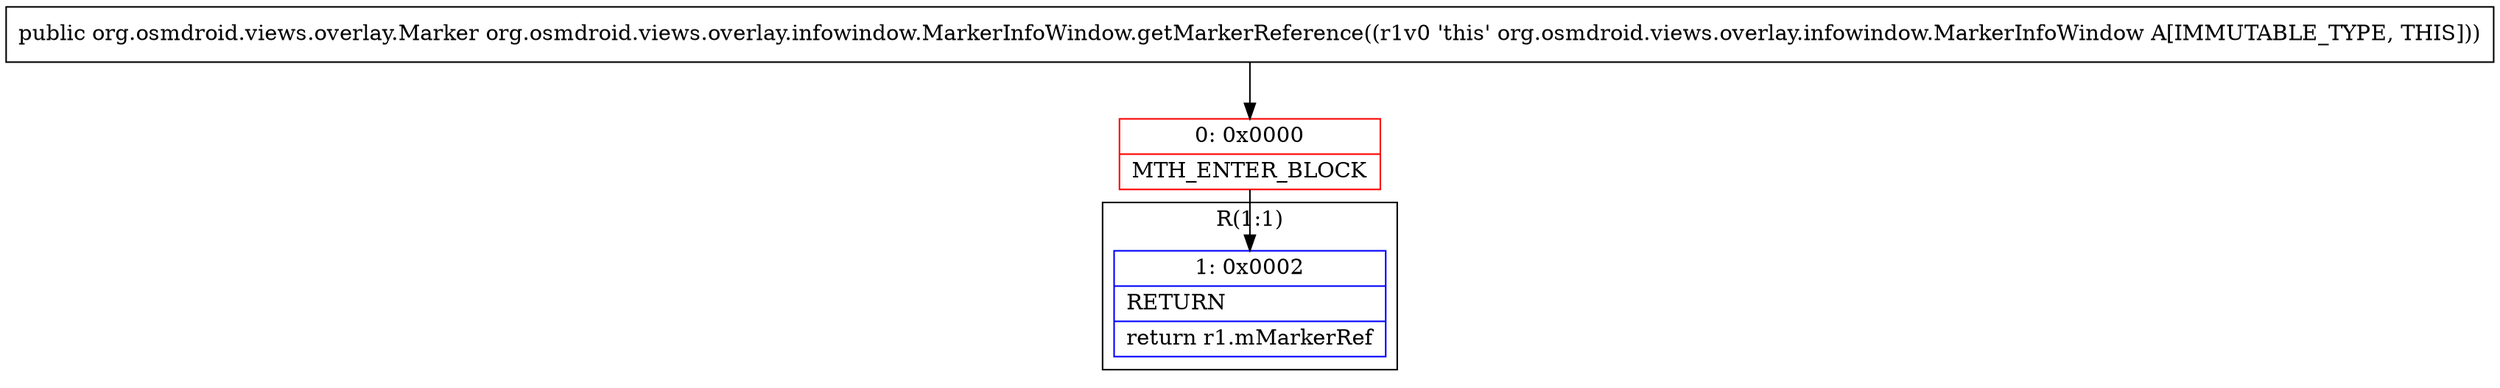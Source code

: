 digraph "CFG fororg.osmdroid.views.overlay.infowindow.MarkerInfoWindow.getMarkerReference()Lorg\/osmdroid\/views\/overlay\/Marker;" {
subgraph cluster_Region_226391833 {
label = "R(1:1)";
node [shape=record,color=blue];
Node_1 [shape=record,label="{1\:\ 0x0002|RETURN\l|return r1.mMarkerRef\l}"];
}
Node_0 [shape=record,color=red,label="{0\:\ 0x0000|MTH_ENTER_BLOCK\l}"];
MethodNode[shape=record,label="{public org.osmdroid.views.overlay.Marker org.osmdroid.views.overlay.infowindow.MarkerInfoWindow.getMarkerReference((r1v0 'this' org.osmdroid.views.overlay.infowindow.MarkerInfoWindow A[IMMUTABLE_TYPE, THIS])) }"];
MethodNode -> Node_0;
Node_0 -> Node_1;
}

